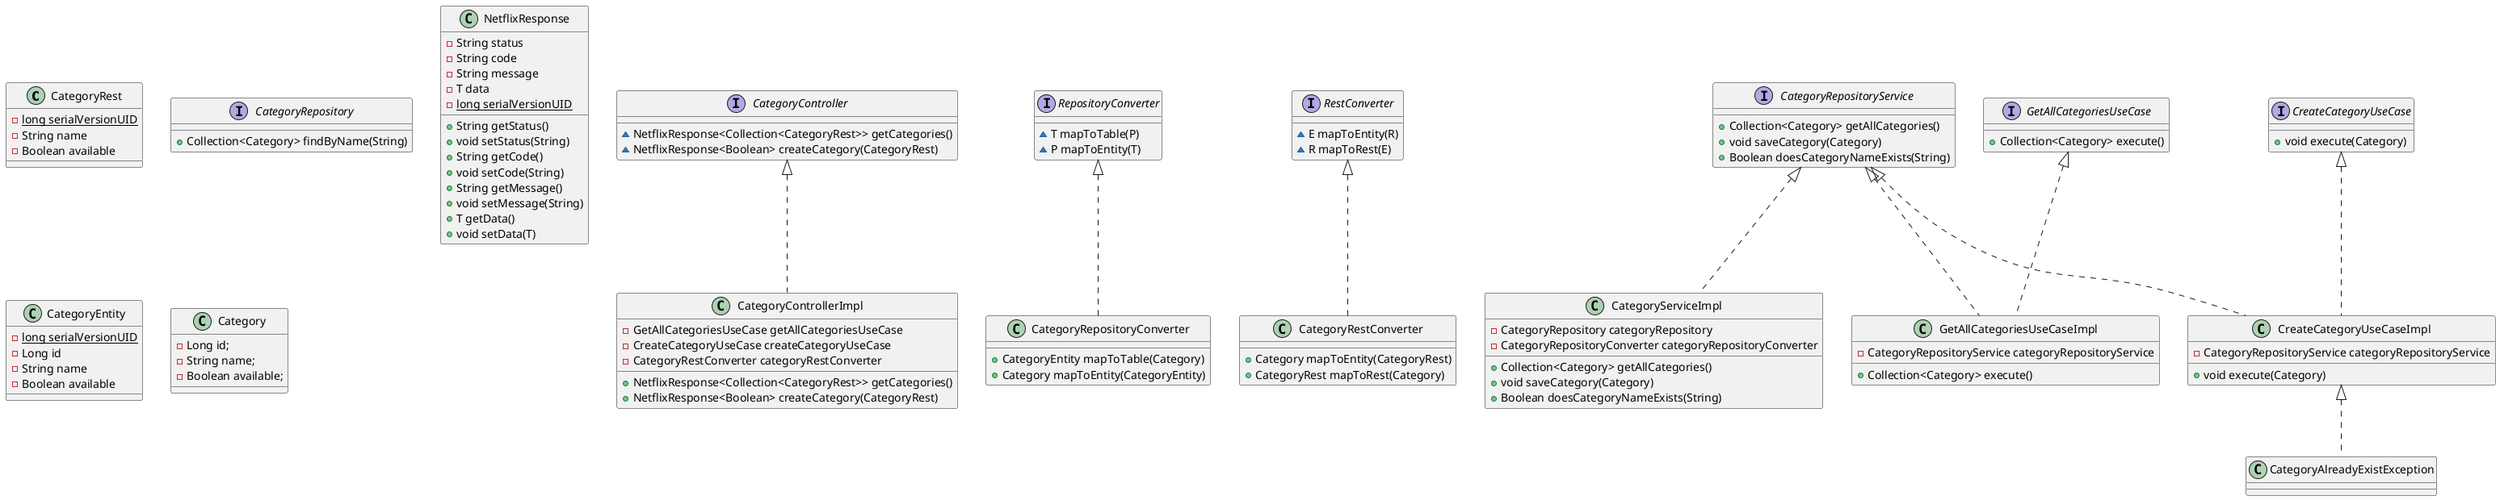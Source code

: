@startuml
class CategoryRest {
- {static} long serialVersionUID
- String name
- Boolean available
}

class CategoryControllerImpl implements CategoryController {
- GetAllCategoriesUseCase getAllCategoriesUseCase
- CreateCategoryUseCase createCategoryUseCase
- CategoryRestConverter categoryRestConverter
+ NetflixResponse<Collection<CategoryRest>> getCategories()
+ NetflixResponse<Boolean> createCategory(CategoryRest)
}

interface CategoryController {
~ NetflixResponse<Collection<CategoryRest>> getCategories()
~ NetflixResponse<Boolean> createCategory(CategoryRest)
}

interface CategoryRepository {
+ Collection<Category> findByName(String)
}

class CategoryRepositoryConverter implements RepositoryConverter {
+ CategoryEntity mapToTable(Category)
+ Category mapToEntity(CategoryEntity)
}

interface RestConverter {
~ E mapToEntity(R)
~ R mapToRest(E)
}

interface RepositoryConverter {
~ T mapToTable(P)
~ P mapToEntity(T)
}

class NetflixResponse {
- String status
- String code
- String message
- T data
- {static} long serialVersionUID
+ String getStatus()
+ void setStatus(String)
+ String getCode()
+ void setCode(String)
+ String getMessage()
+ void setMessage(String)
+ T getData()
+ void setData(T)
}

class CategoryRestConverter implements RestConverter {
+ Category mapToEntity(CategoryRest)
+ CategoryRest mapToRest(Category)
}

class CategoryEntity {
- {static} long serialVersionUID
- Long id
- String name
- Boolean available
}

class CategoryServiceImpl {
- CategoryRepository categoryRepository
- CategoryRepositoryConverter categoryRepositoryConverter
+ Collection<Category> getAllCategories()
+ void saveCategory(Category)
+ Boolean doesCategoryNameExists(String)
}

class Category {
- Long id;
- String name;
- Boolean available;
}

interface CreateCategoryUseCase {
+ void execute(Category)
}
interface GetAllCategoriesUseCase {
+ Collection<Category> execute()
}
class GetAllCategoriesUseCaseImpl {
- CategoryRepositoryService categoryRepositoryService
+ Collection<Category> execute()
}
class CreateCategoryUseCaseImpl {
- CategoryRepositoryService categoryRepositoryService
+ void execute(Category)
}

interface CategoryRepositoryService {
+ Collection<Category> getAllCategories()
+ void saveCategory(Category)
+ Boolean doesCategoryNameExists(String)
}

class CategoryAlreadyExistException {
}

CreateCategoryUseCaseImpl <|.. CategoryAlreadyExistException
CategoryRepositoryService <|.. CategoryServiceImpl
GetAllCategoriesUseCase <|.. GetAllCategoriesUseCaseImpl
CreateCategoryUseCase <|.. CreateCategoryUseCaseImpl
CategoryRepositoryService <|.. GetAllCategoriesUseCaseImpl
CategoryRepositoryService <|.. CreateCategoryUseCaseImpl
@enduml